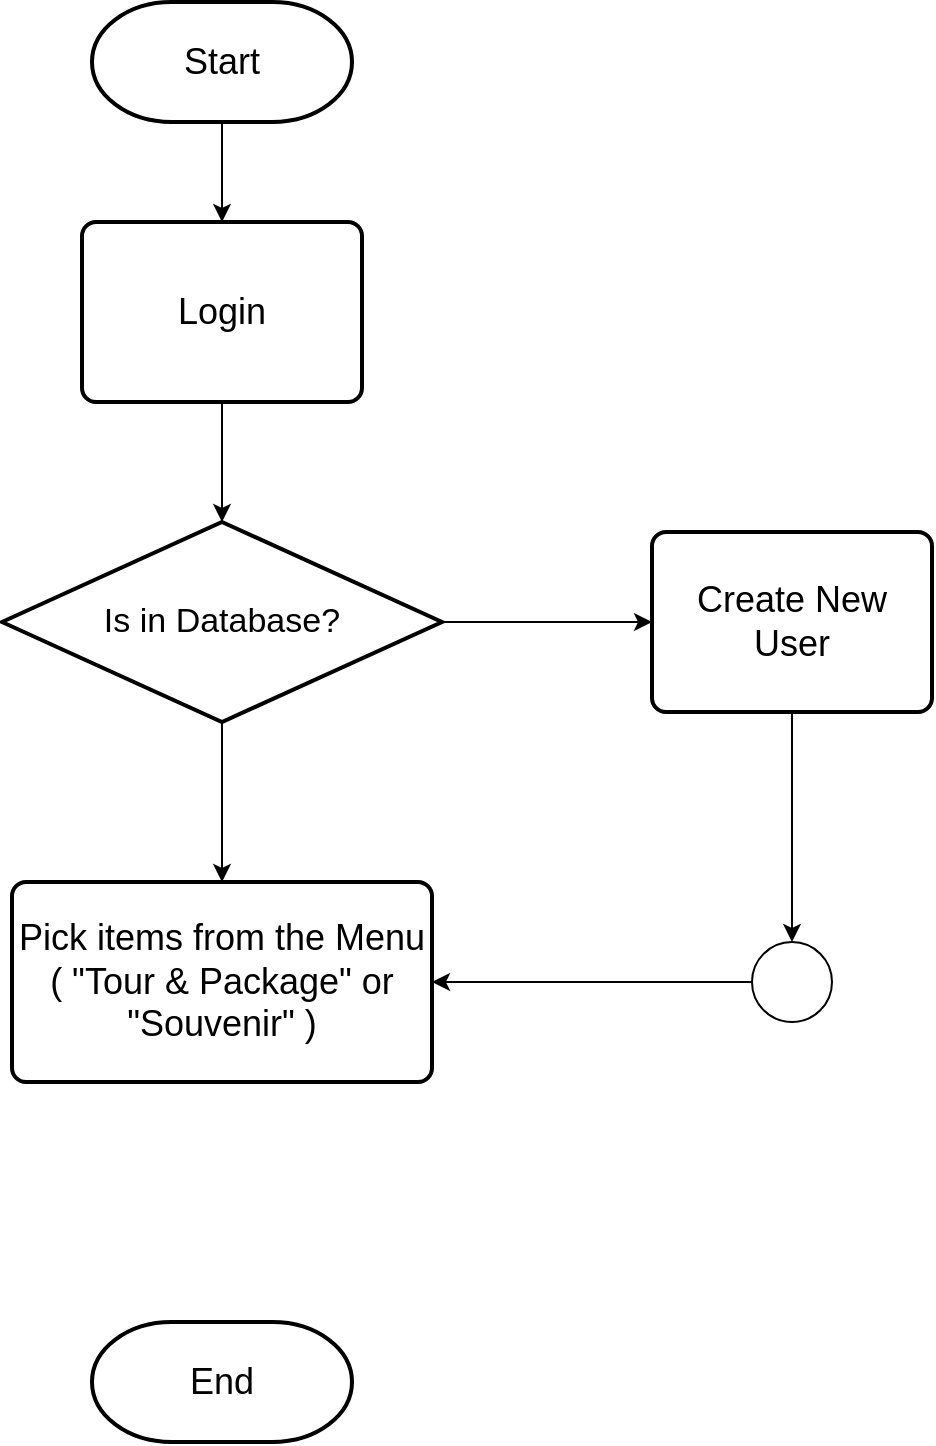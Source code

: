 <mxfile version="22.1.18" type="github">
  <diagram name="Page-1" id="BrWyUh9fMqHQ_6g5dJx_">
    <mxGraphModel dx="1102" dy="797" grid="1" gridSize="10" guides="1" tooltips="1" connect="1" arrows="1" fold="1" page="1" pageScale="1" pageWidth="850" pageHeight="1100" math="0" shadow="0">
      <root>
        <mxCell id="0" />
        <mxCell id="1" parent="0" />
        <mxCell id="jd8y6deY16W5o_fFu1Fm-11" value="" style="edgeStyle=orthogonalEdgeStyle;rounded=0;orthogonalLoop=1;jettySize=auto;html=1;" edge="1" parent="1" source="jd8y6deY16W5o_fFu1Fm-1" target="jd8y6deY16W5o_fFu1Fm-10">
          <mxGeometry relative="1" as="geometry" />
        </mxCell>
        <mxCell id="jd8y6deY16W5o_fFu1Fm-14" value="" style="edgeStyle=orthogonalEdgeStyle;rounded=0;orthogonalLoop=1;jettySize=auto;html=1;" edge="1" parent="1" source="jd8y6deY16W5o_fFu1Fm-1" target="jd8y6deY16W5o_fFu1Fm-13">
          <mxGeometry relative="1" as="geometry" />
        </mxCell>
        <mxCell id="jd8y6deY16W5o_fFu1Fm-1" value="&lt;font style=&quot;font-size: 17px;&quot;&gt;Is in Database?&lt;/font&gt;" style="strokeWidth=2;html=1;shape=mxgraph.flowchart.decision;whiteSpace=wrap;" vertex="1" parent="1">
          <mxGeometry x="265" y="280" width="220" height="100" as="geometry" />
        </mxCell>
        <mxCell id="jd8y6deY16W5o_fFu1Fm-6" value="" style="edgeStyle=orthogonalEdgeStyle;rounded=0;orthogonalLoop=1;jettySize=auto;html=1;" edge="1" parent="1" source="jd8y6deY16W5o_fFu1Fm-3" target="jd8y6deY16W5o_fFu1Fm-1">
          <mxGeometry relative="1" as="geometry" />
        </mxCell>
        <mxCell id="jd8y6deY16W5o_fFu1Fm-3" value="&lt;font style=&quot;font-size: 18px;&quot;&gt;Login&lt;/font&gt;" style="rounded=1;whiteSpace=wrap;html=1;absoluteArcSize=1;arcSize=14;strokeWidth=2;" vertex="1" parent="1">
          <mxGeometry x="305" y="130" width="140" height="90" as="geometry" />
        </mxCell>
        <mxCell id="jd8y6deY16W5o_fFu1Fm-5" value="" style="edgeStyle=orthogonalEdgeStyle;rounded=0;orthogonalLoop=1;jettySize=auto;html=1;" edge="1" parent="1" source="jd8y6deY16W5o_fFu1Fm-4" target="jd8y6deY16W5o_fFu1Fm-3">
          <mxGeometry relative="1" as="geometry" />
        </mxCell>
        <mxCell id="jd8y6deY16W5o_fFu1Fm-4" value="&lt;font style=&quot;font-size: 18px;&quot;&gt;Start&lt;/font&gt;" style="strokeWidth=2;html=1;shape=mxgraph.flowchart.terminator;whiteSpace=wrap;" vertex="1" parent="1">
          <mxGeometry x="310" y="20" width="130" height="60" as="geometry" />
        </mxCell>
        <mxCell id="jd8y6deY16W5o_fFu1Fm-9" value="&lt;font style=&quot;font-size: 18px;&quot;&gt;End&lt;/font&gt;" style="strokeWidth=2;html=1;shape=mxgraph.flowchart.terminator;whiteSpace=wrap;" vertex="1" parent="1">
          <mxGeometry x="310" y="680" width="130" height="60" as="geometry" />
        </mxCell>
        <mxCell id="jd8y6deY16W5o_fFu1Fm-16" value="" style="edgeStyle=orthogonalEdgeStyle;rounded=0;orthogonalLoop=1;jettySize=auto;html=1;" edge="1" parent="1" source="jd8y6deY16W5o_fFu1Fm-10" target="jd8y6deY16W5o_fFu1Fm-15">
          <mxGeometry relative="1" as="geometry" />
        </mxCell>
        <mxCell id="jd8y6deY16W5o_fFu1Fm-10" value="&lt;font style=&quot;font-size: 18px;&quot;&gt;Create New User&lt;/font&gt;" style="rounded=1;whiteSpace=wrap;html=1;absoluteArcSize=1;arcSize=14;strokeWidth=2;" vertex="1" parent="1">
          <mxGeometry x="590" y="285" width="140" height="90" as="geometry" />
        </mxCell>
        <mxCell id="jd8y6deY16W5o_fFu1Fm-13" value="&lt;font style=&quot;font-size: 18px;&quot;&gt;Pick items from the Menu ( &quot;Tour &amp;amp; Package&quot; or &quot;Souvenir&quot; )&lt;/font&gt;" style="rounded=1;whiteSpace=wrap;html=1;absoluteArcSize=1;arcSize=14;strokeWidth=2;" vertex="1" parent="1">
          <mxGeometry x="270" y="460" width="210" height="100" as="geometry" />
        </mxCell>
        <mxCell id="jd8y6deY16W5o_fFu1Fm-17" style="edgeStyle=orthogonalEdgeStyle;rounded=0;orthogonalLoop=1;jettySize=auto;html=1;entryX=1;entryY=0.5;entryDx=0;entryDy=0;" edge="1" parent="1" source="jd8y6deY16W5o_fFu1Fm-15" target="jd8y6deY16W5o_fFu1Fm-13">
          <mxGeometry relative="1" as="geometry" />
        </mxCell>
        <mxCell id="jd8y6deY16W5o_fFu1Fm-15" value="" style="verticalLabelPosition=bottom;verticalAlign=top;html=1;shape=mxgraph.flowchart.on-page_reference;" vertex="1" parent="1">
          <mxGeometry x="640" y="490" width="40" height="40" as="geometry" />
        </mxCell>
      </root>
    </mxGraphModel>
  </diagram>
</mxfile>
